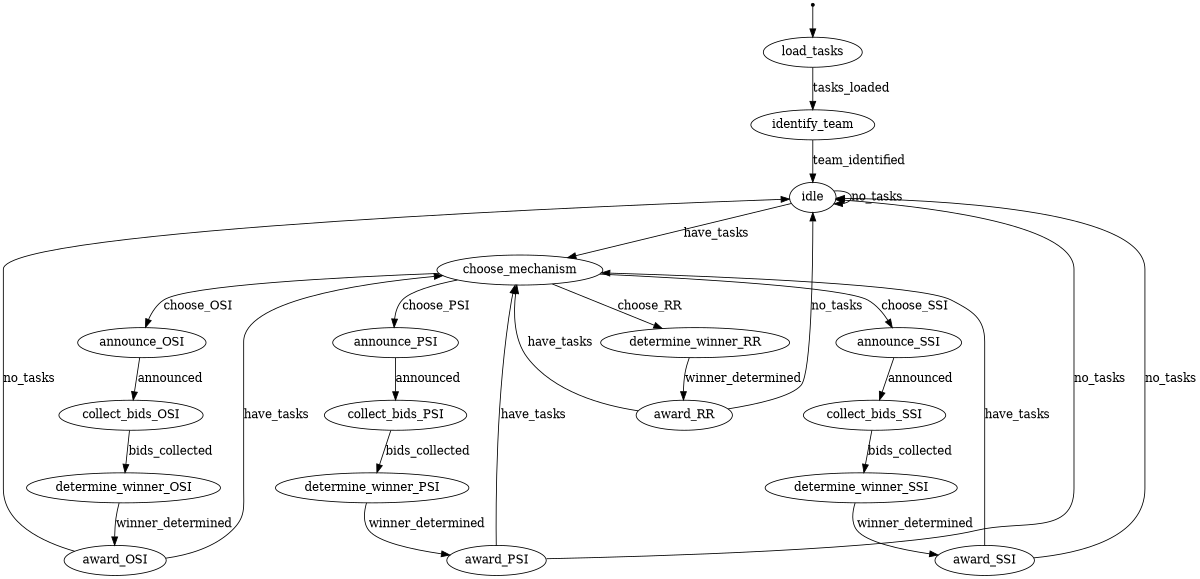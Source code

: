 digraph auctioneer {
#	rankdir=LR;
	size="8,12"

	# node [style=invis] START;
	node [shape=point] start;
	node [shape=ellipse, label="load_tasks"] load_tasks;
	node [shape=ellipse, label="identify_team"] identify_team;

	node [shape=ellipse, label="announce_OSI"] announce_OSI;
	node [shape=ellipse, label="collect_bids_OSI"] collect_bids_OSI;
	node [shape=ellipse, label="determine_winner_OSI"] determine_winner_OSI;
	node [shape=ellipse, label="award_OSI"] award_OSI;

	node [shape=ellipse, label="announce_PSI"] announce_PSI;
	node [shape=ellipse, label="collect_bids_PSI"] collect_bids_PSI;
	node [shape=ellipse, label="determine_winner_PSI"] determine_winner_PSI;
	node [shape=ellipse, label="award_PSI"] award_PSI;


	node [shape=ellipse, label="announce_SSI"] announce_SSI;
	node [shape=ellipse, label="collect_bids_SSI"] collect_bids_SSI;
	node [shape=ellipse, label="determine_winner_SSI"] determine_winner_SSI;
	node [shape=ellipse, label="award_SSI"] award_SSI;


	node [shape=ellipse, label="determine_winner_RR"] determine_winner_RR;
	node [shape=ellipse, label="award_RR"] award_RR;
	
	node [shape=ellipse, label="idle"] idle;
	node [shapr=ellipse, label="choose_mechanism"] choose_mechanism;
	
	start                -> load_tasks;
	load_tasks           -> identify_team [label="tasks_loaded"];
	identify_team        -> idle [label="team_identified"];

	idle                 -> choose_mechanism [label="have_tasks"];

	choose_mechanism     -> announce_OSI [label="choose_OSI"];
	announce_OSI         -> collect_bids_OSI [label="announced"];
	collect_bids_OSI     -> determine_winner_OSI [label="bids_collected"];
	determine_winner_OSI -> award_OSI [label="winner_determined"];
	award_OSI            -> choose_mechanism [label="have_tasks"];
	award_OSI            -> idle [label="no_tasks"];

	choose_mechanism     -> announce_PSI [label="choose_PSI"];
	announce_PSI         -> collect_bids_PSI [label="announced"];
	collect_bids_PSI     -> determine_winner_PSI [label="bids_collected"];
	determine_winner_PSI -> award_PSI [label="winner_determined"];
	award_PSI            -> choose_mechanism [label="have_tasks"];
	award_PSI            -> idle [label="no_tasks"];

	choose_mechanism     -> announce_SSI [label="choose_SSI"];
	announce_SSI         -> collect_bids_SSI [label="announced"];
	collect_bids_SSI     -> determine_winner_SSI [label="bids_collected"];
	determine_winner_SSI -> award_SSI [label="winner_determined"];
	award_SSI            -> choose_mechanism [label="have_tasks"];
	award_SSI            -> idle [label="no_tasks"];
	
	choose_mechanism     -> determine_winner_RR [label="choose_RR"];
	determine_winner_RR  -> award_RR [label="winner_determined"];
	award_RR             -> choose_mechanism [label="have_tasks"];
	award_RR             -> idle [label="no_tasks"];
	
	idle                 -> idle [label="no_tasks"];
}